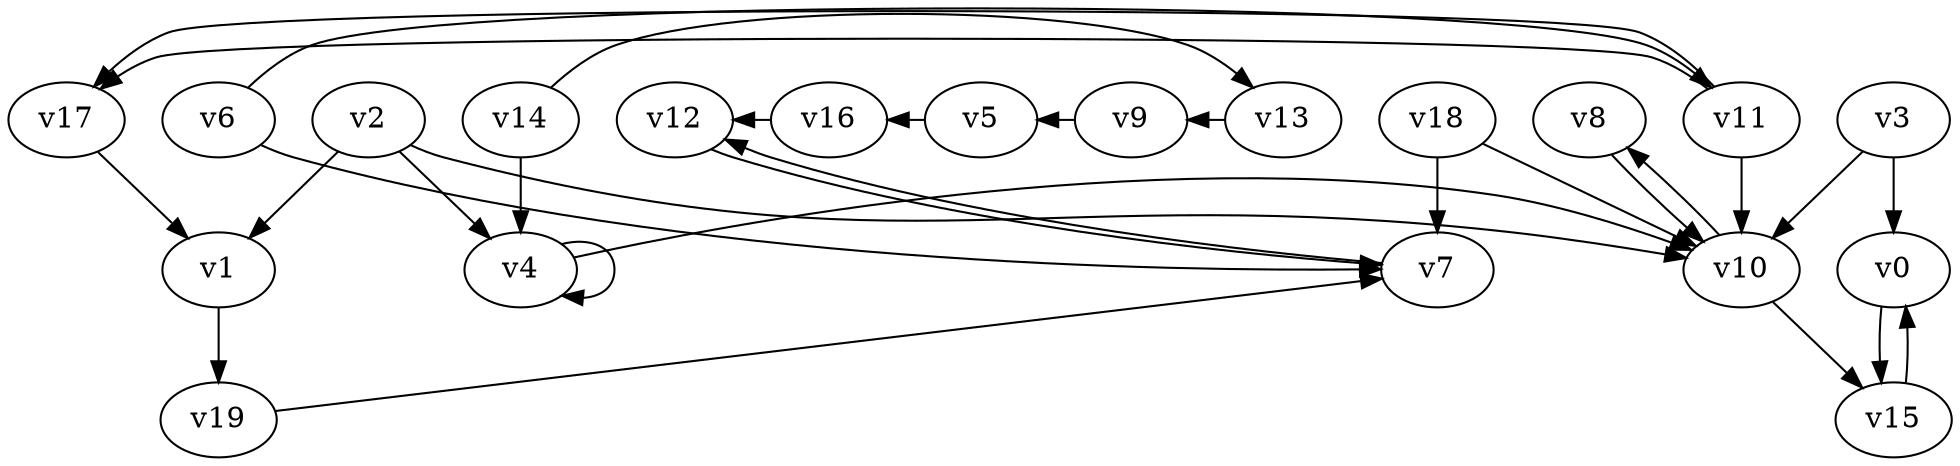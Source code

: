 // Benchmark game 26 - 20 vertices
digraph G {
    v0 [name="v0", player=0];
    v1 [name="v1", player=1];
    v2 [name="v2", player=0];
    v3 [name="v3", player=0];
    v4 [name="v4", player=1];
    v5 [name="v5", player=1];
    v6 [name="v6", player=0];
    v7 [name="v7", player=0, target=1];
    v8 [name="v8", player=0];
    v9 [name="v9", player=1];
    v10 [name="v10", player=1];
    v11 [name="v11", player=0];
    v12 [name="v12", player=1];
    v13 [name="v13", player=0];
    v14 [name="v14", player=0];
    v15 [name="v15", player=1];
    v16 [name="v16", player=1];
    v17 [name="v17", player=0];
    v18 [name="v18", player=1];
    v19 [name="v19", player=0, target=1];

    v0 -> v15;
    v1 -> v19;
    v2 -> v4 [constraint="time == 5"];
    v3 -> v10;
    v4 -> v4 [constraint="time % 3 == 0"];
    v5 -> v16 [constraint="time <= 7"];
    v6 -> v11 [constraint="time >= 11"];
    v7 -> v12 [constraint="time % 4 == 2"];
    v8 -> v10;
    v9 -> v5 [constraint="time >= 7"];
    v10 -> v15 [constraint="time % 3 == 2"];
    v11 -> v17 [constraint="time % 6 == 2"];
    v12 -> v7 [constraint="time % 3 == 1"];
    v13 -> v9 [constraint="time >= 5"];
    v14 -> v4;
    v15 -> v0 [constraint="time <= 23"];
    v16 -> v12 [constraint="time <= 23"];
    v17 -> v1;
    v18 -> v10 [constraint="time <= 24"];
    v19 -> v7 [constraint="time % 2 == 1"];
    v4 -> v10 [constraint="time >= 4"];
    v11 -> v10;
    v2 -> v10 [constraint="time == 8"];
    v6 -> v7 [constraint="time % 4 == 2"];
    v3 -> v0;
    v14 -> v13 [constraint="(time >= 8) && (time <= 21)"];
    v11 -> v17 [constraint="time == 15"];
    v18 -> v7;
    v2 -> v1;
    v10 -> v8 [constraint="(time % 2 == 1) || (time % 3 == 2)"];
}
